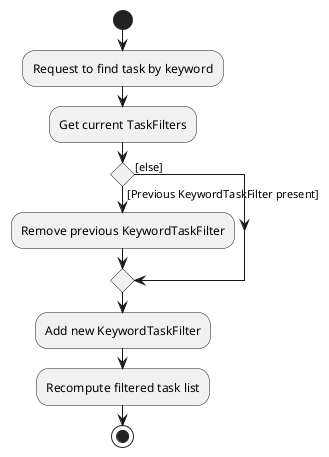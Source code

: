 @startuml
start
:Request to find task by keyword;
:Get current TaskFilters;
if () then ([Previous KeywordTaskFilter present])
  :Remove previous KeywordTaskFilter;
else ([else])
endif
:Add new KeywordTaskFilter;
:Recompute filtered task list;
stop
@enduml
